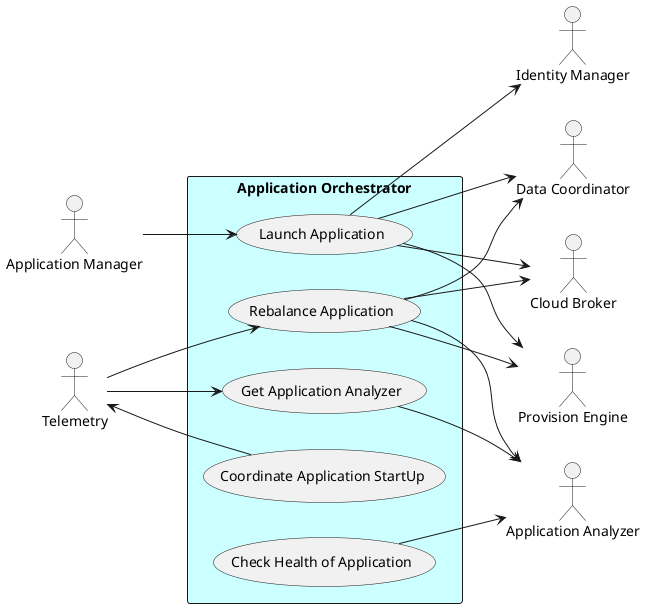 @startuml
left to right direction

actor :Cloud Broker:
actor :Provision Engine:
actor :Data Coordinator:
actor :Identity Manager:
actor :Telemetry:
actor :Application Manager:
actor :Application Analyzer:

rectangle "Application Orchestrator" #ccffff {
UseCase LA as "Launch Application"
UseCase RA as "Rebalance Application"
UseCase GAA as "Get Application Analyzer"
UseCase CHA as "Check Health of Application"
UseCase CAS as "Coordinate Application StartUp"

:Application Manager: --> LA
LA --> :Identity Manager:
LA --> :Cloud Broker:
LA --> :Provision Engine:
LA --> :Data Coordinator:
GAA --> :Application Analyzer:
RA --> :Application Analyzer:
:Telemetry: --> GAA
:Telemetry: --> RA
RA --> :Cloud Broker:
RA --> :Provision Engine:
RA --> :Data Coordinator:
CHA --> :Application Analyzer:
CAS --> :Telemetry:
}

@enduml
